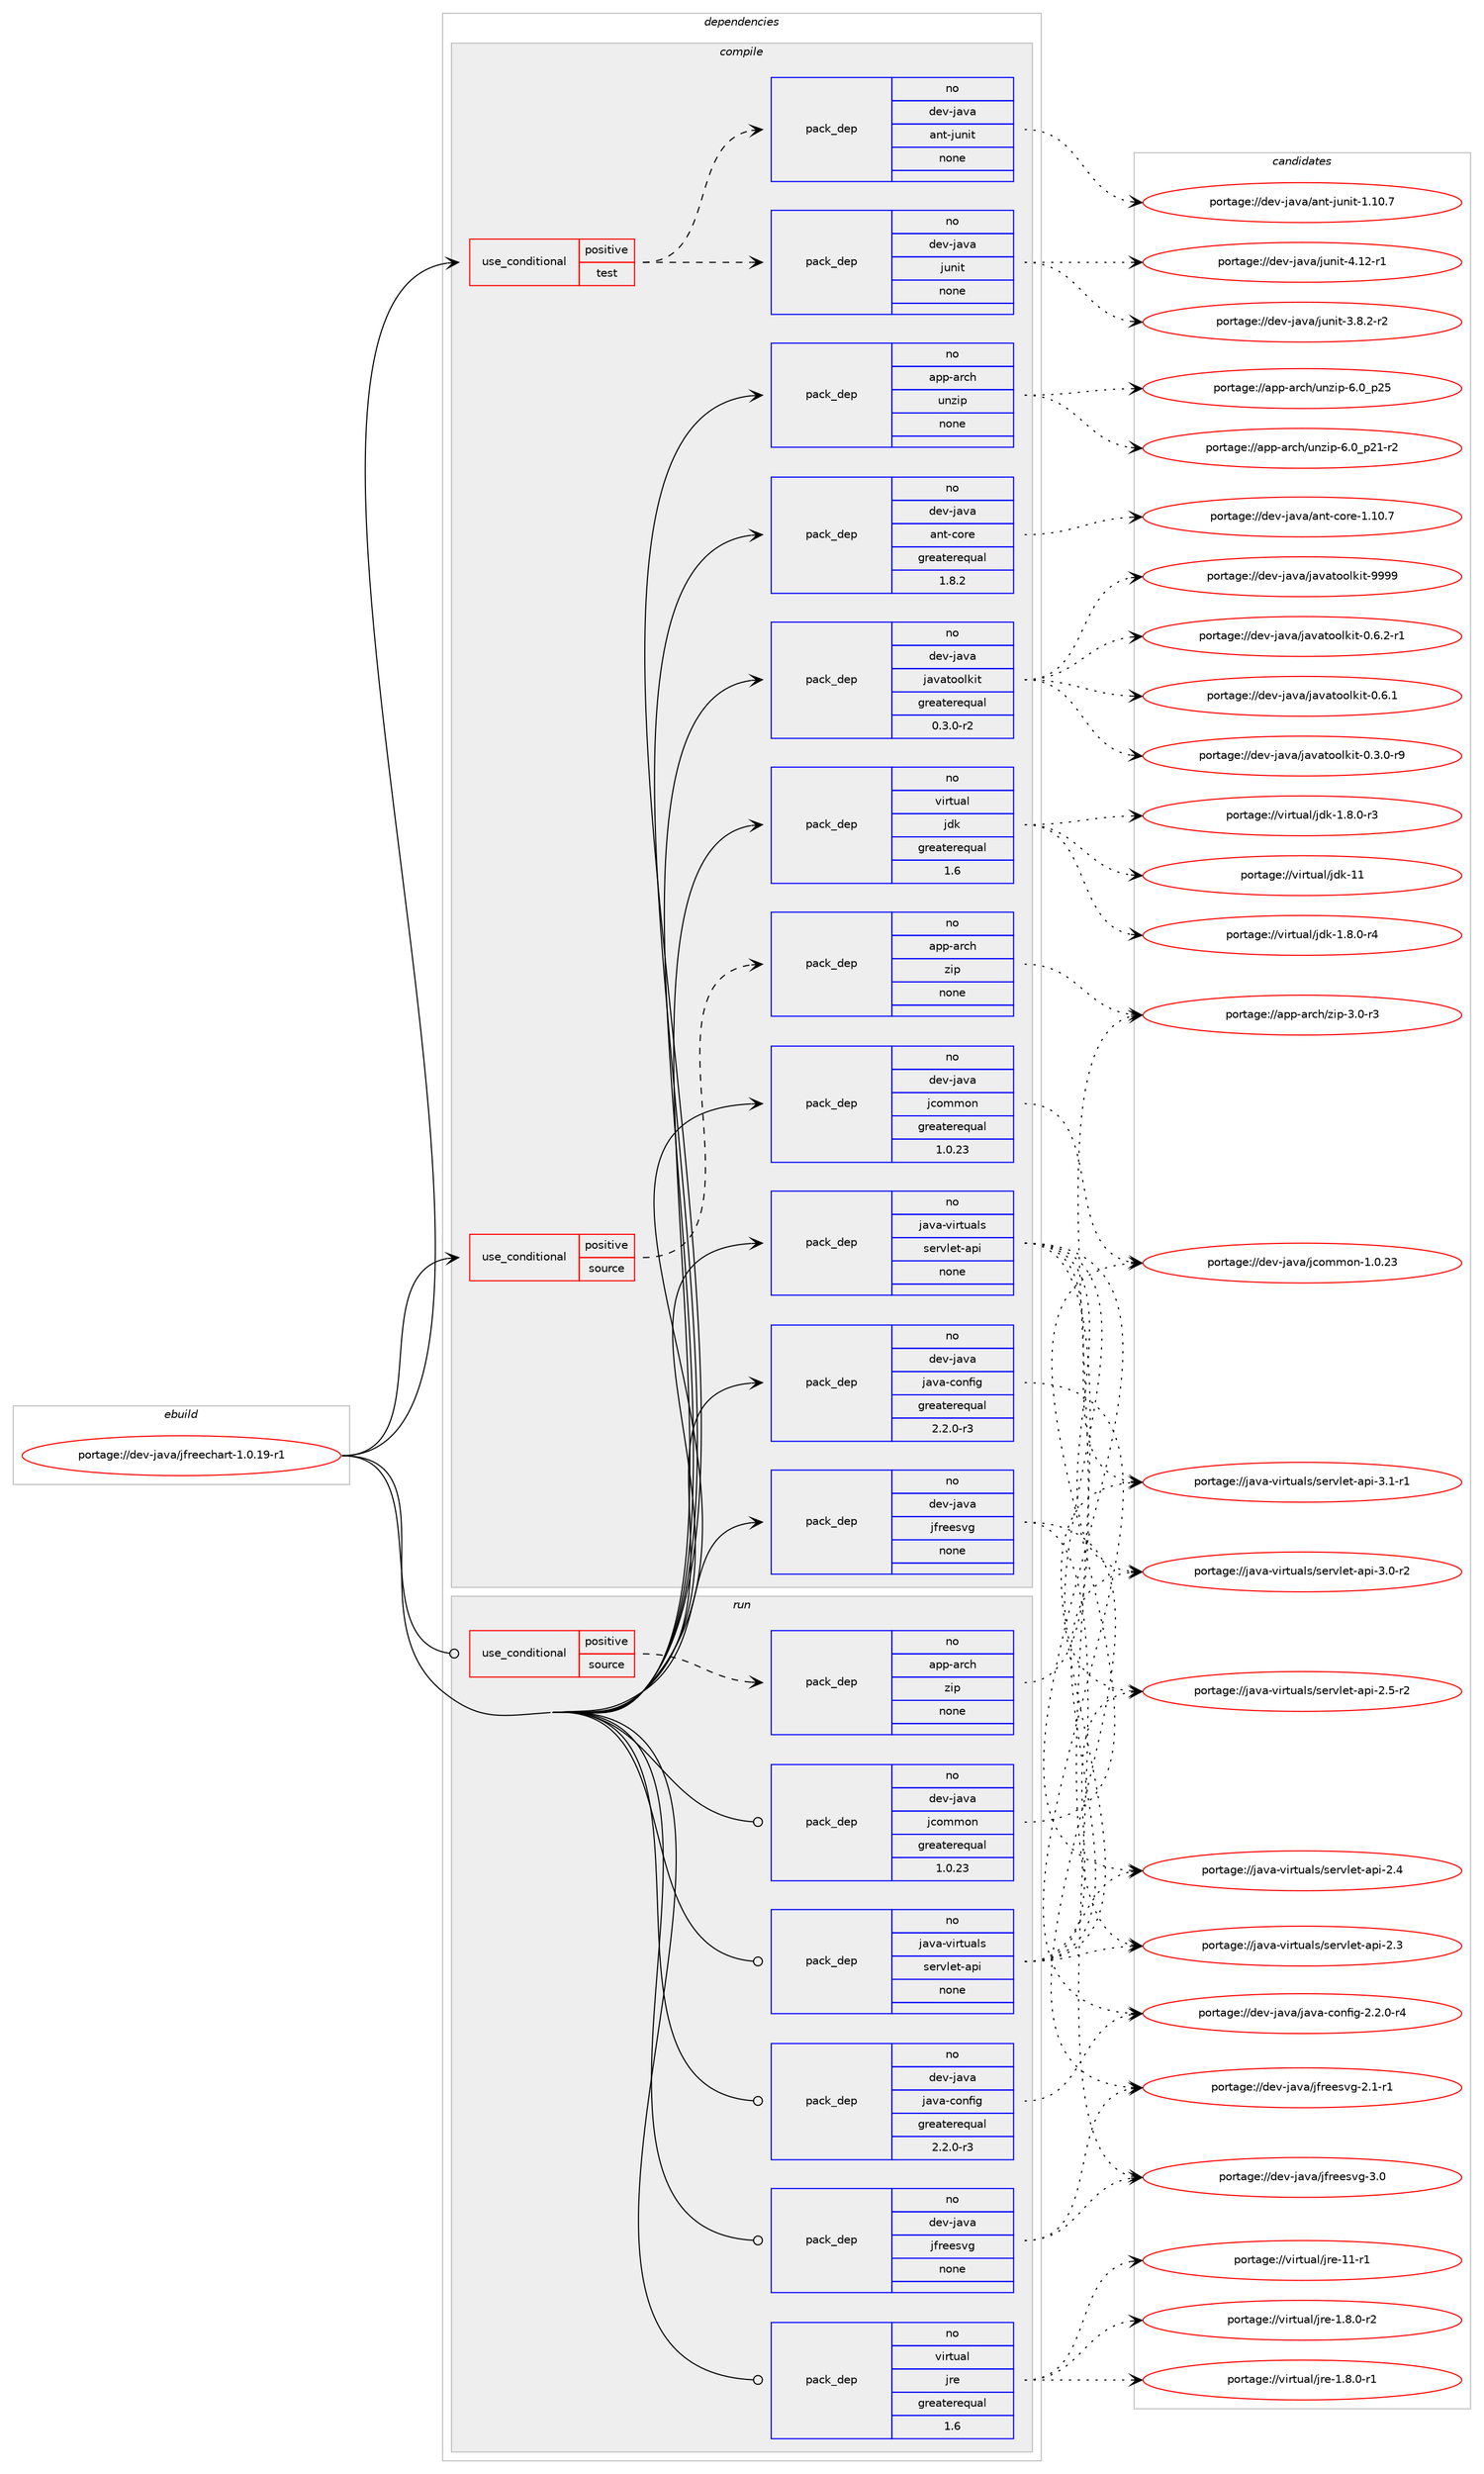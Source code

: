 digraph prolog {

# *************
# Graph options
# *************

newrank=true;
concentrate=true;
compound=true;
graph [rankdir=LR,fontname=Helvetica,fontsize=10,ranksep=1.5];#, ranksep=2.5, nodesep=0.2];
edge  [arrowhead=vee];
node  [fontname=Helvetica,fontsize=10];

# **********
# The ebuild
# **********

subgraph cluster_leftcol {
color=gray;
label=<<i>ebuild</i>>;
id [label="portage://dev-java/jfreechart-1.0.19-r1", color=red, width=4, href="../dev-java/jfreechart-1.0.19-r1.svg"];
}

# ****************
# The dependencies
# ****************

subgraph cluster_midcol {
color=gray;
label=<<i>dependencies</i>>;
subgraph cluster_compile {
fillcolor="#eeeeee";
style=filled;
label=<<i>compile</i>>;
subgraph cond129797 {
dependency529540 [label=<<TABLE BORDER="0" CELLBORDER="1" CELLSPACING="0" CELLPADDING="4"><TR><TD ROWSPAN="3" CELLPADDING="10">use_conditional</TD></TR><TR><TD>positive</TD></TR><TR><TD>source</TD></TR></TABLE>>, shape=none, color=red];
subgraph pack394132 {
dependency529541 [label=<<TABLE BORDER="0" CELLBORDER="1" CELLSPACING="0" CELLPADDING="4" WIDTH="220"><TR><TD ROWSPAN="6" CELLPADDING="30">pack_dep</TD></TR><TR><TD WIDTH="110">no</TD></TR><TR><TD>app-arch</TD></TR><TR><TD>zip</TD></TR><TR><TD>none</TD></TR><TR><TD></TD></TR></TABLE>>, shape=none, color=blue];
}
dependency529540:e -> dependency529541:w [weight=20,style="dashed",arrowhead="vee"];
}
id:e -> dependency529540:w [weight=20,style="solid",arrowhead="vee"];
subgraph cond129798 {
dependency529542 [label=<<TABLE BORDER="0" CELLBORDER="1" CELLSPACING="0" CELLPADDING="4"><TR><TD ROWSPAN="3" CELLPADDING="10">use_conditional</TD></TR><TR><TD>positive</TD></TR><TR><TD>test</TD></TR></TABLE>>, shape=none, color=red];
subgraph pack394133 {
dependency529543 [label=<<TABLE BORDER="0" CELLBORDER="1" CELLSPACING="0" CELLPADDING="4" WIDTH="220"><TR><TD ROWSPAN="6" CELLPADDING="30">pack_dep</TD></TR><TR><TD WIDTH="110">no</TD></TR><TR><TD>dev-java</TD></TR><TR><TD>ant-junit</TD></TR><TR><TD>none</TD></TR><TR><TD></TD></TR></TABLE>>, shape=none, color=blue];
}
dependency529542:e -> dependency529543:w [weight=20,style="dashed",arrowhead="vee"];
subgraph pack394134 {
dependency529544 [label=<<TABLE BORDER="0" CELLBORDER="1" CELLSPACING="0" CELLPADDING="4" WIDTH="220"><TR><TD ROWSPAN="6" CELLPADDING="30">pack_dep</TD></TR><TR><TD WIDTH="110">no</TD></TR><TR><TD>dev-java</TD></TR><TR><TD>junit</TD></TR><TR><TD>none</TD></TR><TR><TD></TD></TR></TABLE>>, shape=none, color=blue];
}
dependency529542:e -> dependency529544:w [weight=20,style="dashed",arrowhead="vee"];
}
id:e -> dependency529542:w [weight=20,style="solid",arrowhead="vee"];
subgraph pack394135 {
dependency529545 [label=<<TABLE BORDER="0" CELLBORDER="1" CELLSPACING="0" CELLPADDING="4" WIDTH="220"><TR><TD ROWSPAN="6" CELLPADDING="30">pack_dep</TD></TR><TR><TD WIDTH="110">no</TD></TR><TR><TD>app-arch</TD></TR><TR><TD>unzip</TD></TR><TR><TD>none</TD></TR><TR><TD></TD></TR></TABLE>>, shape=none, color=blue];
}
id:e -> dependency529545:w [weight=20,style="solid",arrowhead="vee"];
subgraph pack394136 {
dependency529546 [label=<<TABLE BORDER="0" CELLBORDER="1" CELLSPACING="0" CELLPADDING="4" WIDTH="220"><TR><TD ROWSPAN="6" CELLPADDING="30">pack_dep</TD></TR><TR><TD WIDTH="110">no</TD></TR><TR><TD>dev-java</TD></TR><TR><TD>ant-core</TD></TR><TR><TD>greaterequal</TD></TR><TR><TD>1.8.2</TD></TR></TABLE>>, shape=none, color=blue];
}
id:e -> dependency529546:w [weight=20,style="solid",arrowhead="vee"];
subgraph pack394137 {
dependency529547 [label=<<TABLE BORDER="0" CELLBORDER="1" CELLSPACING="0" CELLPADDING="4" WIDTH="220"><TR><TD ROWSPAN="6" CELLPADDING="30">pack_dep</TD></TR><TR><TD WIDTH="110">no</TD></TR><TR><TD>dev-java</TD></TR><TR><TD>java-config</TD></TR><TR><TD>greaterequal</TD></TR><TR><TD>2.2.0-r3</TD></TR></TABLE>>, shape=none, color=blue];
}
id:e -> dependency529547:w [weight=20,style="solid",arrowhead="vee"];
subgraph pack394138 {
dependency529548 [label=<<TABLE BORDER="0" CELLBORDER="1" CELLSPACING="0" CELLPADDING="4" WIDTH="220"><TR><TD ROWSPAN="6" CELLPADDING="30">pack_dep</TD></TR><TR><TD WIDTH="110">no</TD></TR><TR><TD>dev-java</TD></TR><TR><TD>javatoolkit</TD></TR><TR><TD>greaterequal</TD></TR><TR><TD>0.3.0-r2</TD></TR></TABLE>>, shape=none, color=blue];
}
id:e -> dependency529548:w [weight=20,style="solid",arrowhead="vee"];
subgraph pack394139 {
dependency529549 [label=<<TABLE BORDER="0" CELLBORDER="1" CELLSPACING="0" CELLPADDING="4" WIDTH="220"><TR><TD ROWSPAN="6" CELLPADDING="30">pack_dep</TD></TR><TR><TD WIDTH="110">no</TD></TR><TR><TD>dev-java</TD></TR><TR><TD>jcommon</TD></TR><TR><TD>greaterequal</TD></TR><TR><TD>1.0.23</TD></TR></TABLE>>, shape=none, color=blue];
}
id:e -> dependency529549:w [weight=20,style="solid",arrowhead="vee"];
subgraph pack394140 {
dependency529550 [label=<<TABLE BORDER="0" CELLBORDER="1" CELLSPACING="0" CELLPADDING="4" WIDTH="220"><TR><TD ROWSPAN="6" CELLPADDING="30">pack_dep</TD></TR><TR><TD WIDTH="110">no</TD></TR><TR><TD>dev-java</TD></TR><TR><TD>jfreesvg</TD></TR><TR><TD>none</TD></TR><TR><TD></TD></TR></TABLE>>, shape=none, color=blue];
}
id:e -> dependency529550:w [weight=20,style="solid",arrowhead="vee"];
subgraph pack394141 {
dependency529551 [label=<<TABLE BORDER="0" CELLBORDER="1" CELLSPACING="0" CELLPADDING="4" WIDTH="220"><TR><TD ROWSPAN="6" CELLPADDING="30">pack_dep</TD></TR><TR><TD WIDTH="110">no</TD></TR><TR><TD>java-virtuals</TD></TR><TR><TD>servlet-api</TD></TR><TR><TD>none</TD></TR><TR><TD></TD></TR></TABLE>>, shape=none, color=blue];
}
id:e -> dependency529551:w [weight=20,style="solid",arrowhead="vee"];
subgraph pack394142 {
dependency529552 [label=<<TABLE BORDER="0" CELLBORDER="1" CELLSPACING="0" CELLPADDING="4" WIDTH="220"><TR><TD ROWSPAN="6" CELLPADDING="30">pack_dep</TD></TR><TR><TD WIDTH="110">no</TD></TR><TR><TD>virtual</TD></TR><TR><TD>jdk</TD></TR><TR><TD>greaterequal</TD></TR><TR><TD>1.6</TD></TR></TABLE>>, shape=none, color=blue];
}
id:e -> dependency529552:w [weight=20,style="solid",arrowhead="vee"];
}
subgraph cluster_compileandrun {
fillcolor="#eeeeee";
style=filled;
label=<<i>compile and run</i>>;
}
subgraph cluster_run {
fillcolor="#eeeeee";
style=filled;
label=<<i>run</i>>;
subgraph cond129799 {
dependency529553 [label=<<TABLE BORDER="0" CELLBORDER="1" CELLSPACING="0" CELLPADDING="4"><TR><TD ROWSPAN="3" CELLPADDING="10">use_conditional</TD></TR><TR><TD>positive</TD></TR><TR><TD>source</TD></TR></TABLE>>, shape=none, color=red];
subgraph pack394143 {
dependency529554 [label=<<TABLE BORDER="0" CELLBORDER="1" CELLSPACING="0" CELLPADDING="4" WIDTH="220"><TR><TD ROWSPAN="6" CELLPADDING="30">pack_dep</TD></TR><TR><TD WIDTH="110">no</TD></TR><TR><TD>app-arch</TD></TR><TR><TD>zip</TD></TR><TR><TD>none</TD></TR><TR><TD></TD></TR></TABLE>>, shape=none, color=blue];
}
dependency529553:e -> dependency529554:w [weight=20,style="dashed",arrowhead="vee"];
}
id:e -> dependency529553:w [weight=20,style="solid",arrowhead="odot"];
subgraph pack394144 {
dependency529555 [label=<<TABLE BORDER="0" CELLBORDER="1" CELLSPACING="0" CELLPADDING="4" WIDTH="220"><TR><TD ROWSPAN="6" CELLPADDING="30">pack_dep</TD></TR><TR><TD WIDTH="110">no</TD></TR><TR><TD>dev-java</TD></TR><TR><TD>java-config</TD></TR><TR><TD>greaterequal</TD></TR><TR><TD>2.2.0-r3</TD></TR></TABLE>>, shape=none, color=blue];
}
id:e -> dependency529555:w [weight=20,style="solid",arrowhead="odot"];
subgraph pack394145 {
dependency529556 [label=<<TABLE BORDER="0" CELLBORDER="1" CELLSPACING="0" CELLPADDING="4" WIDTH="220"><TR><TD ROWSPAN="6" CELLPADDING="30">pack_dep</TD></TR><TR><TD WIDTH="110">no</TD></TR><TR><TD>dev-java</TD></TR><TR><TD>jcommon</TD></TR><TR><TD>greaterequal</TD></TR><TR><TD>1.0.23</TD></TR></TABLE>>, shape=none, color=blue];
}
id:e -> dependency529556:w [weight=20,style="solid",arrowhead="odot"];
subgraph pack394146 {
dependency529557 [label=<<TABLE BORDER="0" CELLBORDER="1" CELLSPACING="0" CELLPADDING="4" WIDTH="220"><TR><TD ROWSPAN="6" CELLPADDING="30">pack_dep</TD></TR><TR><TD WIDTH="110">no</TD></TR><TR><TD>dev-java</TD></TR><TR><TD>jfreesvg</TD></TR><TR><TD>none</TD></TR><TR><TD></TD></TR></TABLE>>, shape=none, color=blue];
}
id:e -> dependency529557:w [weight=20,style="solid",arrowhead="odot"];
subgraph pack394147 {
dependency529558 [label=<<TABLE BORDER="0" CELLBORDER="1" CELLSPACING="0" CELLPADDING="4" WIDTH="220"><TR><TD ROWSPAN="6" CELLPADDING="30">pack_dep</TD></TR><TR><TD WIDTH="110">no</TD></TR><TR><TD>java-virtuals</TD></TR><TR><TD>servlet-api</TD></TR><TR><TD>none</TD></TR><TR><TD></TD></TR></TABLE>>, shape=none, color=blue];
}
id:e -> dependency529558:w [weight=20,style="solid",arrowhead="odot"];
subgraph pack394148 {
dependency529559 [label=<<TABLE BORDER="0" CELLBORDER="1" CELLSPACING="0" CELLPADDING="4" WIDTH="220"><TR><TD ROWSPAN="6" CELLPADDING="30">pack_dep</TD></TR><TR><TD WIDTH="110">no</TD></TR><TR><TD>virtual</TD></TR><TR><TD>jre</TD></TR><TR><TD>greaterequal</TD></TR><TR><TD>1.6</TD></TR></TABLE>>, shape=none, color=blue];
}
id:e -> dependency529559:w [weight=20,style="solid",arrowhead="odot"];
}
}

# **************
# The candidates
# **************

subgraph cluster_choices {
rank=same;
color=gray;
label=<<i>candidates</i>>;

subgraph choice394132 {
color=black;
nodesep=1;
choice9711211245971149910447122105112455146484511451 [label="portage://app-arch/zip-3.0-r3", color=red, width=4,href="../app-arch/zip-3.0-r3.svg"];
dependency529541:e -> choice9711211245971149910447122105112455146484511451:w [style=dotted,weight="100"];
}
subgraph choice394133 {
color=black;
nodesep=1;
choice10010111845106971189747971101164510611711010511645494649484655 [label="portage://dev-java/ant-junit-1.10.7", color=red, width=4,href="../dev-java/ant-junit-1.10.7.svg"];
dependency529543:e -> choice10010111845106971189747971101164510611711010511645494649484655:w [style=dotted,weight="100"];
}
subgraph choice394134 {
color=black;
nodesep=1;
choice1001011184510697118974710611711010511645524649504511449 [label="portage://dev-java/junit-4.12-r1", color=red, width=4,href="../dev-java/junit-4.12-r1.svg"];
choice100101118451069711897471061171101051164551465646504511450 [label="portage://dev-java/junit-3.8.2-r2", color=red, width=4,href="../dev-java/junit-3.8.2-r2.svg"];
dependency529544:e -> choice1001011184510697118974710611711010511645524649504511449:w [style=dotted,weight="100"];
dependency529544:e -> choice100101118451069711897471061171101051164551465646504511450:w [style=dotted,weight="100"];
}
subgraph choice394135 {
color=black;
nodesep=1;
choice971121124597114991044711711012210511245544648951125053 [label="portage://app-arch/unzip-6.0_p25", color=red, width=4,href="../app-arch/unzip-6.0_p25.svg"];
choice9711211245971149910447117110122105112455446489511250494511450 [label="portage://app-arch/unzip-6.0_p21-r2", color=red, width=4,href="../app-arch/unzip-6.0_p21-r2.svg"];
dependency529545:e -> choice971121124597114991044711711012210511245544648951125053:w [style=dotted,weight="100"];
dependency529545:e -> choice9711211245971149910447117110122105112455446489511250494511450:w [style=dotted,weight="100"];
}
subgraph choice394136 {
color=black;
nodesep=1;
choice1001011184510697118974797110116459911111410145494649484655 [label="portage://dev-java/ant-core-1.10.7", color=red, width=4,href="../dev-java/ant-core-1.10.7.svg"];
dependency529546:e -> choice1001011184510697118974797110116459911111410145494649484655:w [style=dotted,weight="100"];
}
subgraph choice394137 {
color=black;
nodesep=1;
choice10010111845106971189747106971189745991111101021051034550465046484511452 [label="portage://dev-java/java-config-2.2.0-r4", color=red, width=4,href="../dev-java/java-config-2.2.0-r4.svg"];
dependency529547:e -> choice10010111845106971189747106971189745991111101021051034550465046484511452:w [style=dotted,weight="100"];
}
subgraph choice394138 {
color=black;
nodesep=1;
choice1001011184510697118974710697118971161111111081071051164557575757 [label="portage://dev-java/javatoolkit-9999", color=red, width=4,href="../dev-java/javatoolkit-9999.svg"];
choice1001011184510697118974710697118971161111111081071051164548465446504511449 [label="portage://dev-java/javatoolkit-0.6.2-r1", color=red, width=4,href="../dev-java/javatoolkit-0.6.2-r1.svg"];
choice100101118451069711897471069711897116111111108107105116454846544649 [label="portage://dev-java/javatoolkit-0.6.1", color=red, width=4,href="../dev-java/javatoolkit-0.6.1.svg"];
choice1001011184510697118974710697118971161111111081071051164548465146484511457 [label="portage://dev-java/javatoolkit-0.3.0-r9", color=red, width=4,href="../dev-java/javatoolkit-0.3.0-r9.svg"];
dependency529548:e -> choice1001011184510697118974710697118971161111111081071051164557575757:w [style=dotted,weight="100"];
dependency529548:e -> choice1001011184510697118974710697118971161111111081071051164548465446504511449:w [style=dotted,weight="100"];
dependency529548:e -> choice100101118451069711897471069711897116111111108107105116454846544649:w [style=dotted,weight="100"];
dependency529548:e -> choice1001011184510697118974710697118971161111111081071051164548465146484511457:w [style=dotted,weight="100"];
}
subgraph choice394139 {
color=black;
nodesep=1;
choice100101118451069711897471069911110910911111045494648465051 [label="portage://dev-java/jcommon-1.0.23", color=red, width=4,href="../dev-java/jcommon-1.0.23.svg"];
dependency529549:e -> choice100101118451069711897471069911110910911111045494648465051:w [style=dotted,weight="100"];
}
subgraph choice394140 {
color=black;
nodesep=1;
choice1001011184510697118974710610211410110111511810345514648 [label="portage://dev-java/jfreesvg-3.0", color=red, width=4,href="../dev-java/jfreesvg-3.0.svg"];
choice10010111845106971189747106102114101101115118103455046494511449 [label="portage://dev-java/jfreesvg-2.1-r1", color=red, width=4,href="../dev-java/jfreesvg-2.1-r1.svg"];
dependency529550:e -> choice1001011184510697118974710610211410110111511810345514648:w [style=dotted,weight="100"];
dependency529550:e -> choice10010111845106971189747106102114101101115118103455046494511449:w [style=dotted,weight="100"];
}
subgraph choice394141 {
color=black;
nodesep=1;
choice10697118974511810511411611797108115471151011141181081011164597112105455146494511449 [label="portage://java-virtuals/servlet-api-3.1-r1", color=red, width=4,href="../java-virtuals/servlet-api-3.1-r1.svg"];
choice10697118974511810511411611797108115471151011141181081011164597112105455146484511450 [label="portage://java-virtuals/servlet-api-3.0-r2", color=red, width=4,href="../java-virtuals/servlet-api-3.0-r2.svg"];
choice10697118974511810511411611797108115471151011141181081011164597112105455046534511450 [label="portage://java-virtuals/servlet-api-2.5-r2", color=red, width=4,href="../java-virtuals/servlet-api-2.5-r2.svg"];
choice1069711897451181051141161179710811547115101114118108101116459711210545504652 [label="portage://java-virtuals/servlet-api-2.4", color=red, width=4,href="../java-virtuals/servlet-api-2.4.svg"];
choice1069711897451181051141161179710811547115101114118108101116459711210545504651 [label="portage://java-virtuals/servlet-api-2.3", color=red, width=4,href="../java-virtuals/servlet-api-2.3.svg"];
dependency529551:e -> choice10697118974511810511411611797108115471151011141181081011164597112105455146494511449:w [style=dotted,weight="100"];
dependency529551:e -> choice10697118974511810511411611797108115471151011141181081011164597112105455146484511450:w [style=dotted,weight="100"];
dependency529551:e -> choice10697118974511810511411611797108115471151011141181081011164597112105455046534511450:w [style=dotted,weight="100"];
dependency529551:e -> choice1069711897451181051141161179710811547115101114118108101116459711210545504652:w [style=dotted,weight="100"];
dependency529551:e -> choice1069711897451181051141161179710811547115101114118108101116459711210545504651:w [style=dotted,weight="100"];
}
subgraph choice394142 {
color=black;
nodesep=1;
choice1181051141161179710847106100107454949 [label="portage://virtual/jdk-11", color=red, width=4,href="../virtual/jdk-11.svg"];
choice11810511411611797108471061001074549465646484511452 [label="portage://virtual/jdk-1.8.0-r4", color=red, width=4,href="../virtual/jdk-1.8.0-r4.svg"];
choice11810511411611797108471061001074549465646484511451 [label="portage://virtual/jdk-1.8.0-r3", color=red, width=4,href="../virtual/jdk-1.8.0-r3.svg"];
dependency529552:e -> choice1181051141161179710847106100107454949:w [style=dotted,weight="100"];
dependency529552:e -> choice11810511411611797108471061001074549465646484511452:w [style=dotted,weight="100"];
dependency529552:e -> choice11810511411611797108471061001074549465646484511451:w [style=dotted,weight="100"];
}
subgraph choice394143 {
color=black;
nodesep=1;
choice9711211245971149910447122105112455146484511451 [label="portage://app-arch/zip-3.0-r3", color=red, width=4,href="../app-arch/zip-3.0-r3.svg"];
dependency529554:e -> choice9711211245971149910447122105112455146484511451:w [style=dotted,weight="100"];
}
subgraph choice394144 {
color=black;
nodesep=1;
choice10010111845106971189747106971189745991111101021051034550465046484511452 [label="portage://dev-java/java-config-2.2.0-r4", color=red, width=4,href="../dev-java/java-config-2.2.0-r4.svg"];
dependency529555:e -> choice10010111845106971189747106971189745991111101021051034550465046484511452:w [style=dotted,weight="100"];
}
subgraph choice394145 {
color=black;
nodesep=1;
choice100101118451069711897471069911110910911111045494648465051 [label="portage://dev-java/jcommon-1.0.23", color=red, width=4,href="../dev-java/jcommon-1.0.23.svg"];
dependency529556:e -> choice100101118451069711897471069911110910911111045494648465051:w [style=dotted,weight="100"];
}
subgraph choice394146 {
color=black;
nodesep=1;
choice1001011184510697118974710610211410110111511810345514648 [label="portage://dev-java/jfreesvg-3.0", color=red, width=4,href="../dev-java/jfreesvg-3.0.svg"];
choice10010111845106971189747106102114101101115118103455046494511449 [label="portage://dev-java/jfreesvg-2.1-r1", color=red, width=4,href="../dev-java/jfreesvg-2.1-r1.svg"];
dependency529557:e -> choice1001011184510697118974710610211410110111511810345514648:w [style=dotted,weight="100"];
dependency529557:e -> choice10010111845106971189747106102114101101115118103455046494511449:w [style=dotted,weight="100"];
}
subgraph choice394147 {
color=black;
nodesep=1;
choice10697118974511810511411611797108115471151011141181081011164597112105455146494511449 [label="portage://java-virtuals/servlet-api-3.1-r1", color=red, width=4,href="../java-virtuals/servlet-api-3.1-r1.svg"];
choice10697118974511810511411611797108115471151011141181081011164597112105455146484511450 [label="portage://java-virtuals/servlet-api-3.0-r2", color=red, width=4,href="../java-virtuals/servlet-api-3.0-r2.svg"];
choice10697118974511810511411611797108115471151011141181081011164597112105455046534511450 [label="portage://java-virtuals/servlet-api-2.5-r2", color=red, width=4,href="../java-virtuals/servlet-api-2.5-r2.svg"];
choice1069711897451181051141161179710811547115101114118108101116459711210545504652 [label="portage://java-virtuals/servlet-api-2.4", color=red, width=4,href="../java-virtuals/servlet-api-2.4.svg"];
choice1069711897451181051141161179710811547115101114118108101116459711210545504651 [label="portage://java-virtuals/servlet-api-2.3", color=red, width=4,href="../java-virtuals/servlet-api-2.3.svg"];
dependency529558:e -> choice10697118974511810511411611797108115471151011141181081011164597112105455146494511449:w [style=dotted,weight="100"];
dependency529558:e -> choice10697118974511810511411611797108115471151011141181081011164597112105455146484511450:w [style=dotted,weight="100"];
dependency529558:e -> choice10697118974511810511411611797108115471151011141181081011164597112105455046534511450:w [style=dotted,weight="100"];
dependency529558:e -> choice1069711897451181051141161179710811547115101114118108101116459711210545504652:w [style=dotted,weight="100"];
dependency529558:e -> choice1069711897451181051141161179710811547115101114118108101116459711210545504651:w [style=dotted,weight="100"];
}
subgraph choice394148 {
color=black;
nodesep=1;
choice11810511411611797108471061141014549494511449 [label="portage://virtual/jre-11-r1", color=red, width=4,href="../virtual/jre-11-r1.svg"];
choice11810511411611797108471061141014549465646484511450 [label="portage://virtual/jre-1.8.0-r2", color=red, width=4,href="../virtual/jre-1.8.0-r2.svg"];
choice11810511411611797108471061141014549465646484511449 [label="portage://virtual/jre-1.8.0-r1", color=red, width=4,href="../virtual/jre-1.8.0-r1.svg"];
dependency529559:e -> choice11810511411611797108471061141014549494511449:w [style=dotted,weight="100"];
dependency529559:e -> choice11810511411611797108471061141014549465646484511450:w [style=dotted,weight="100"];
dependency529559:e -> choice11810511411611797108471061141014549465646484511449:w [style=dotted,weight="100"];
}
}

}
